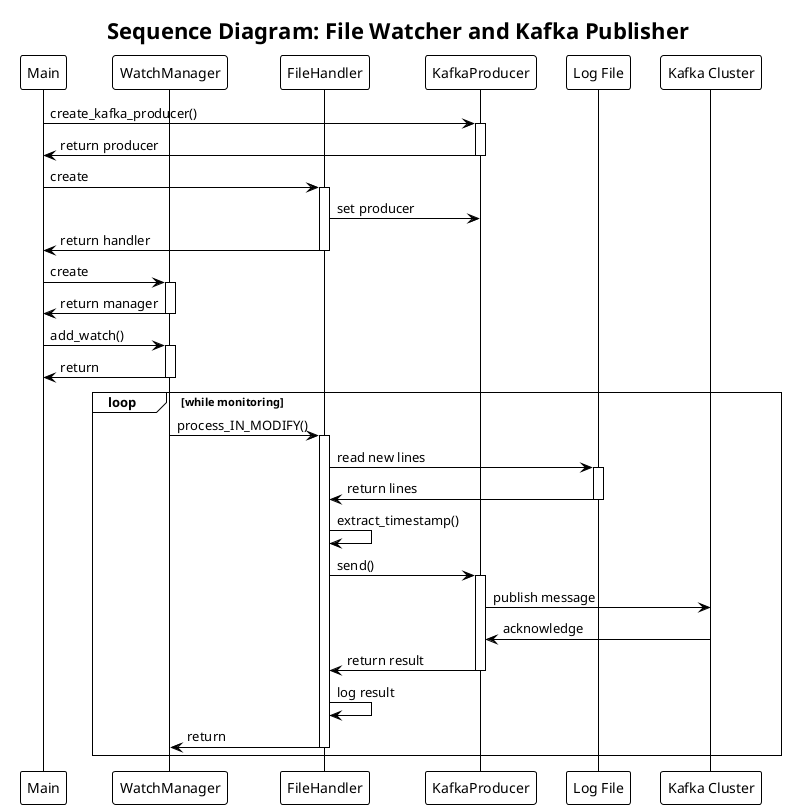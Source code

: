 @startuml
!theme plain
title Sequence Diagram: File Watcher and Kafka Publisher

participant "Main" as main
participant "WatchManager" as wm
participant "FileHandler" as fh
participant "KafkaProducer" as kp
participant "Log File" as file
participant "Kafka Cluster" as kafka

main -> kp : create_kafka_producer()
activate kp
kp -> main : return producer
deactivate kp

main -> fh : create
activate fh
fh -> kp : set producer
fh -> main : return handler
deactivate fh

main -> wm : create
activate wm
wm -> main : return manager
deactivate wm

main -> wm : add_watch()
activate wm
wm -> main : return
deactivate wm

loop while monitoring
  wm -> fh : process_IN_MODIFY()
  activate fh
  fh -> file : read new lines
  activate file
  file -> fh : return lines
  deactivate file
  fh -> fh : extract_timestamp()
  fh -> kp : send()
  activate kp
  kp -> kafka : publish message
  kafka -> kp : acknowledge
  kp -> fh : return result
  deactivate kp
  fh -> fh : log result
  fh -> wm : return
  deactivate fh
end

@enduml